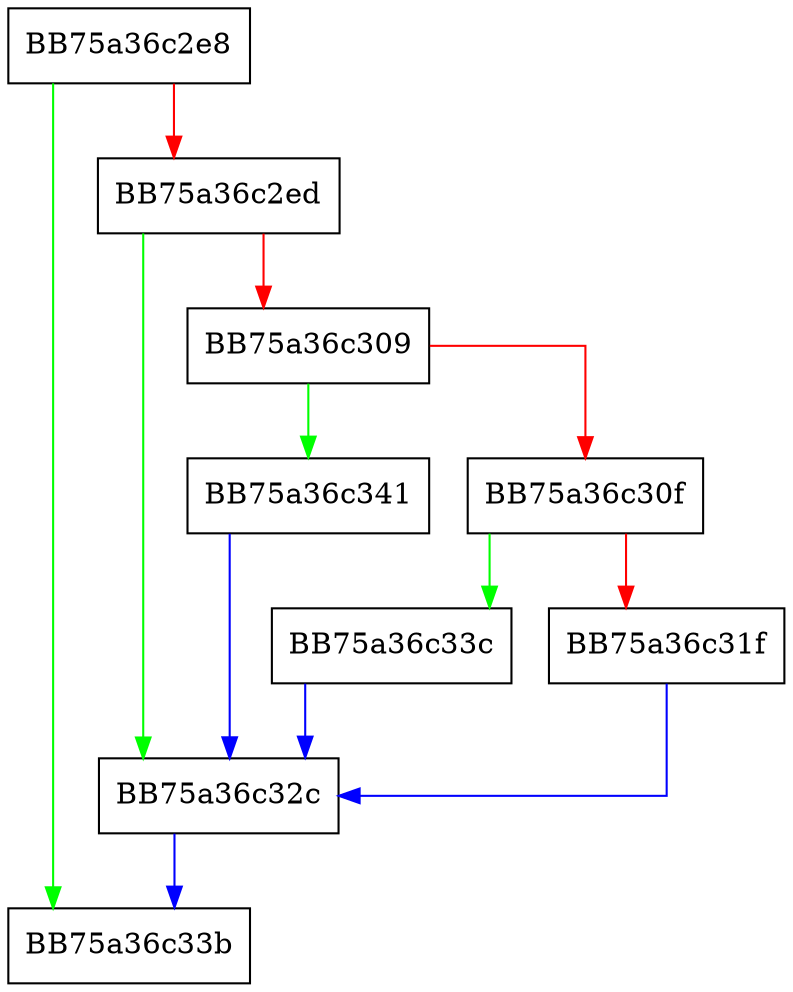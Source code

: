 digraph get_pGD {
  node [shape="box"];
  graph [splines=ortho];
  BB75a36c2e8 -> BB75a36c33b [color="green"];
  BB75a36c2e8 -> BB75a36c2ed [color="red"];
  BB75a36c2ed -> BB75a36c32c [color="green"];
  BB75a36c2ed -> BB75a36c309 [color="red"];
  BB75a36c309 -> BB75a36c341 [color="green"];
  BB75a36c309 -> BB75a36c30f [color="red"];
  BB75a36c30f -> BB75a36c33c [color="green"];
  BB75a36c30f -> BB75a36c31f [color="red"];
  BB75a36c31f -> BB75a36c32c [color="blue"];
  BB75a36c32c -> BB75a36c33b [color="blue"];
  BB75a36c33c -> BB75a36c32c [color="blue"];
  BB75a36c341 -> BB75a36c32c [color="blue"];
}